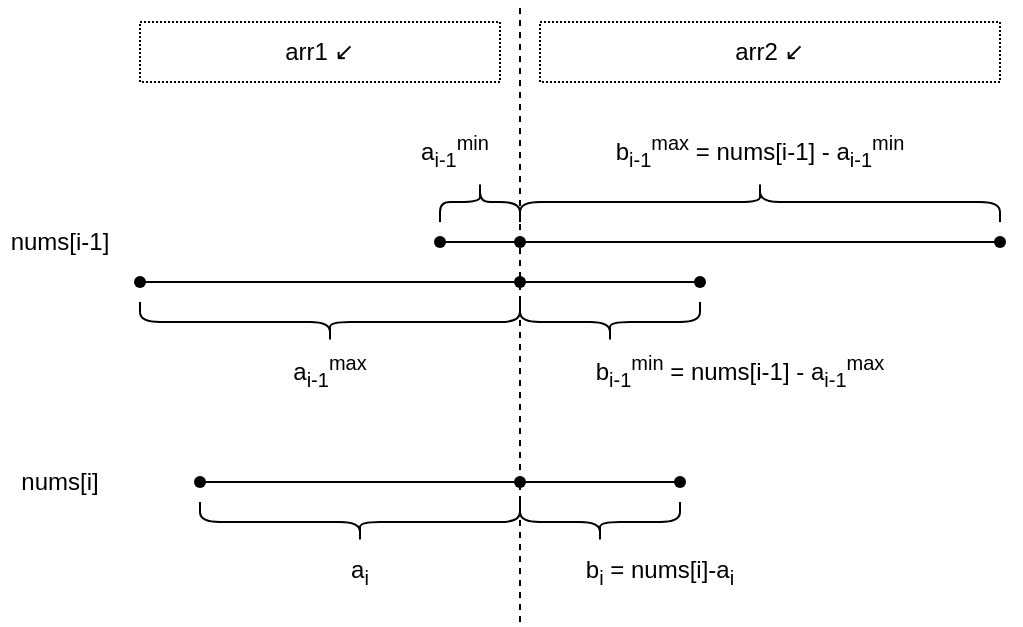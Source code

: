 <mxfile version="24.7.17">
  <diagram name="Page-1" id="ioFbad3xNoFa6jcvLcpb">
    <mxGraphModel dx="1008" dy="824" grid="1" gridSize="10" guides="1" tooltips="1" connect="1" arrows="1" fold="1" page="1" pageScale="1" pageWidth="850" pageHeight="1100" math="0" shadow="0">
      <root>
        <mxCell id="0" />
        <mxCell id="1" parent="0" />
        <mxCell id="hNl3Ag_F3orbNU8T1yxB-1" value="" style="endArrow=none;dashed=1;html=1;rounded=0;" parent="1" edge="1">
          <mxGeometry width="50" height="50" relative="1" as="geometry">
            <mxPoint x="280" y="280" as="sourcePoint" />
            <mxPoint x="280" y="40" as="targetPoint" />
          </mxGeometry>
        </mxCell>
        <mxCell id="hNl3Ag_F3orbNU8T1yxB-4" value="arr1 ↙" style="text;html=1;align=center;verticalAlign=middle;whiteSpace=wrap;rounded=0;strokeColor=default;dashed=1;dashPattern=1 1;" parent="1" vertex="1">
          <mxGeometry x="90" y="50" width="180" height="30" as="geometry" />
        </mxCell>
        <mxCell id="hNl3Ag_F3orbNU8T1yxB-5" value="arr2 ↙" style="text;html=1;align=center;verticalAlign=middle;whiteSpace=wrap;rounded=0;strokeColor=default;dashed=1;dashPattern=1 1;" parent="1" vertex="1">
          <mxGeometry x="290" y="50" width="230" height="30" as="geometry" />
        </mxCell>
        <mxCell id="hNl3Ag_F3orbNU8T1yxB-6" value="nums[i]" style="text;html=1;align=center;verticalAlign=middle;whiteSpace=wrap;rounded=0;" parent="1" vertex="1">
          <mxGeometry x="20" y="260" width="60" height="40" as="geometry" />
        </mxCell>
        <mxCell id="hNl3Ag_F3orbNU8T1yxB-7" value="nums[i-1]" style="text;html=1;align=center;verticalAlign=middle;whiteSpace=wrap;rounded=0;" parent="1" vertex="1">
          <mxGeometry x="20" y="140" width="60" height="40" as="geometry" />
        </mxCell>
        <mxCell id="hNl3Ag_F3orbNU8T1yxB-8" value="" style="shape=curlyBracket;whiteSpace=wrap;html=1;rounded=1;labelPosition=left;verticalLabelPosition=middle;align=right;verticalAlign=middle;rotation=-90;" parent="1" vertex="1">
          <mxGeometry x="190" y="220" width="20" height="160" as="geometry" />
        </mxCell>
        <mxCell id="hNl3Ag_F3orbNU8T1yxB-9" value="" style="shape=curlyBracket;whiteSpace=wrap;html=1;rounded=1;labelPosition=left;verticalLabelPosition=middle;align=right;verticalAlign=middle;rotation=-90;" parent="1" vertex="1">
          <mxGeometry x="310" y="260" width="20" height="80" as="geometry" />
        </mxCell>
        <mxCell id="hNl3Ag_F3orbNU8T1yxB-15" value="" style="endArrow=none;dashed=1;html=1;rounded=0;" parent="1" edge="1">
          <mxGeometry width="50" height="50" relative="1" as="geometry">
            <mxPoint x="280" y="350" as="sourcePoint" />
            <mxPoint x="280" y="280" as="targetPoint" />
          </mxGeometry>
        </mxCell>
        <mxCell id="hNl3Ag_F3orbNU8T1yxB-31" value="" style="endArrow=none;html=1;rounded=0;" parent="1" source="hNl3Ag_F3orbNU8T1yxB-43" edge="1">
          <mxGeometry width="50" height="50" relative="1" as="geometry">
            <mxPoint x="240" y="159.5" as="sourcePoint" />
            <mxPoint x="520" y="159.5" as="targetPoint" />
          </mxGeometry>
        </mxCell>
        <mxCell id="hNl3Ag_F3orbNU8T1yxB-32" value="" style="endArrow=none;html=1;rounded=0;" parent="1" source="hNl3Ag_F3orbNU8T1yxB-37" edge="1">
          <mxGeometry width="50" height="50" relative="1" as="geometry">
            <mxPoint x="90" y="180" as="sourcePoint" />
            <mxPoint x="370" y="180" as="targetPoint" />
          </mxGeometry>
        </mxCell>
        <mxCell id="hNl3Ag_F3orbNU8T1yxB-34" value="" style="endArrow=none;html=1;rounded=0;" parent="1" target="hNl3Ag_F3orbNU8T1yxB-33" edge="1">
          <mxGeometry width="50" height="50" relative="1" as="geometry">
            <mxPoint x="90" y="180" as="sourcePoint" />
            <mxPoint x="370" y="180" as="targetPoint" />
          </mxGeometry>
        </mxCell>
        <mxCell id="hNl3Ag_F3orbNU8T1yxB-33" value="" style="shape=waypoint;sketch=0;fillStyle=solid;size=6;pointerEvents=1;points=[];fillColor=none;resizable=0;rotatable=0;perimeter=centerPerimeter;snapToPoint=1;" parent="1" vertex="1">
          <mxGeometry x="80" y="170" width="20" height="20" as="geometry" />
        </mxCell>
        <mxCell id="hNl3Ag_F3orbNU8T1yxB-36" value="" style="endArrow=none;html=1;rounded=0;" parent="1" source="hNl3Ag_F3orbNU8T1yxB-33" target="hNl3Ag_F3orbNU8T1yxB-35" edge="1">
          <mxGeometry width="50" height="50" relative="1" as="geometry">
            <mxPoint x="90" y="180" as="sourcePoint" />
            <mxPoint x="370" y="180" as="targetPoint" />
          </mxGeometry>
        </mxCell>
        <mxCell id="hNl3Ag_F3orbNU8T1yxB-35" value="" style="shape=waypoint;sketch=0;fillStyle=solid;size=6;pointerEvents=1;points=[];fillColor=none;resizable=0;rotatable=0;perimeter=centerPerimeter;snapToPoint=1;" parent="1" vertex="1">
          <mxGeometry x="270" y="170" width="20" height="20" as="geometry" />
        </mxCell>
        <mxCell id="hNl3Ag_F3orbNU8T1yxB-38" value="" style="endArrow=none;html=1;rounded=0;" parent="1" source="hNl3Ag_F3orbNU8T1yxB-35" target="hNl3Ag_F3orbNU8T1yxB-37" edge="1">
          <mxGeometry width="50" height="50" relative="1" as="geometry">
            <mxPoint x="280" y="180" as="sourcePoint" />
            <mxPoint x="370" y="180" as="targetPoint" />
          </mxGeometry>
        </mxCell>
        <mxCell id="hNl3Ag_F3orbNU8T1yxB-37" value="" style="shape=waypoint;sketch=0;fillStyle=solid;size=6;pointerEvents=1;points=[];fillColor=none;resizable=0;rotatable=0;perimeter=centerPerimeter;snapToPoint=1;" parent="1" vertex="1">
          <mxGeometry x="360" y="170" width="20" height="20" as="geometry" />
        </mxCell>
        <mxCell id="hNl3Ag_F3orbNU8T1yxB-40" value="" style="endArrow=none;html=1;rounded=0;" parent="1" target="hNl3Ag_F3orbNU8T1yxB-39" edge="1">
          <mxGeometry width="50" height="50" relative="1" as="geometry">
            <mxPoint x="240" y="159.5" as="sourcePoint" />
            <mxPoint x="520" y="159.5" as="targetPoint" />
          </mxGeometry>
        </mxCell>
        <mxCell id="hNl3Ag_F3orbNU8T1yxB-39" value="" style="shape=waypoint;sketch=0;fillStyle=solid;size=6;pointerEvents=1;points=[];fillColor=none;resizable=0;rotatable=0;perimeter=centerPerimeter;snapToPoint=1;" parent="1" vertex="1">
          <mxGeometry x="230" y="150" width="20" height="20" as="geometry" />
        </mxCell>
        <mxCell id="hNl3Ag_F3orbNU8T1yxB-42" value="" style="endArrow=none;html=1;rounded=0;" parent="1" source="hNl3Ag_F3orbNU8T1yxB-39" target="hNl3Ag_F3orbNU8T1yxB-41" edge="1">
          <mxGeometry width="50" height="50" relative="1" as="geometry">
            <mxPoint x="240" y="160" as="sourcePoint" />
            <mxPoint x="520" y="159.5" as="targetPoint" />
          </mxGeometry>
        </mxCell>
        <mxCell id="hNl3Ag_F3orbNU8T1yxB-41" value="" style="shape=waypoint;sketch=0;fillStyle=solid;size=6;pointerEvents=1;points=[];fillColor=none;resizable=0;rotatable=0;perimeter=centerPerimeter;snapToPoint=1;" parent="1" vertex="1">
          <mxGeometry x="270" y="150" width="20" height="20" as="geometry" />
        </mxCell>
        <mxCell id="hNl3Ag_F3orbNU8T1yxB-44" value="" style="endArrow=none;html=1;rounded=0;" parent="1" source="hNl3Ag_F3orbNU8T1yxB-41" target="hNl3Ag_F3orbNU8T1yxB-43" edge="1">
          <mxGeometry width="50" height="50" relative="1" as="geometry">
            <mxPoint x="280" y="160" as="sourcePoint" />
            <mxPoint x="520" y="159.5" as="targetPoint" />
          </mxGeometry>
        </mxCell>
        <mxCell id="hNl3Ag_F3orbNU8T1yxB-43" value="" style="shape=waypoint;sketch=0;fillStyle=solid;size=6;pointerEvents=1;points=[];fillColor=none;resizable=0;rotatable=0;perimeter=centerPerimeter;snapToPoint=1;" parent="1" vertex="1">
          <mxGeometry x="510" y="150" width="20" height="20" as="geometry" />
        </mxCell>
        <mxCell id="hNl3Ag_F3orbNU8T1yxB-2" value="" style="endArrow=none;html=1;rounded=0;" parent="1" edge="1">
          <mxGeometry width="50" height="50" relative="1" as="geometry">
            <mxPoint x="360" y="280" as="sourcePoint" />
            <mxPoint x="360" y="280" as="targetPoint" />
          </mxGeometry>
        </mxCell>
        <mxCell id="hNl3Ag_F3orbNU8T1yxB-13" value="" style="endArrow=none;html=1;rounded=0;" parent="1" edge="1">
          <mxGeometry width="50" height="50" relative="1" as="geometry">
            <mxPoint x="120" y="280" as="sourcePoint" />
            <mxPoint x="120" y="280" as="targetPoint" />
          </mxGeometry>
        </mxCell>
        <mxCell id="hNl3Ag_F3orbNU8T1yxB-17" value="" style="endArrow=none;html=1;rounded=0;" parent="1" source="hNl3Ag_F3orbNU8T1yxB-52" edge="1">
          <mxGeometry width="50" height="50" relative="1" as="geometry">
            <mxPoint x="120" y="279.5" as="sourcePoint" />
            <mxPoint x="360" y="279.5" as="targetPoint" />
          </mxGeometry>
        </mxCell>
        <mxCell id="hNl3Ag_F3orbNU8T1yxB-49" value="" style="endArrow=none;html=1;rounded=0;" parent="1" target="hNl3Ag_F3orbNU8T1yxB-48" edge="1">
          <mxGeometry width="50" height="50" relative="1" as="geometry">
            <mxPoint x="120" y="279.5" as="sourcePoint" />
            <mxPoint x="360" y="279.5" as="targetPoint" />
          </mxGeometry>
        </mxCell>
        <mxCell id="hNl3Ag_F3orbNU8T1yxB-48" value="" style="shape=waypoint;sketch=0;fillStyle=solid;size=6;pointerEvents=1;points=[];fillColor=none;resizable=0;rotatable=0;perimeter=centerPerimeter;snapToPoint=1;" parent="1" vertex="1">
          <mxGeometry x="110" y="270" width="20" height="20" as="geometry" />
        </mxCell>
        <mxCell id="hNl3Ag_F3orbNU8T1yxB-51" value="" style="endArrow=none;html=1;rounded=0;" parent="1" source="hNl3Ag_F3orbNU8T1yxB-48" target="hNl3Ag_F3orbNU8T1yxB-50" edge="1">
          <mxGeometry width="50" height="50" relative="1" as="geometry">
            <mxPoint x="120" y="280" as="sourcePoint" />
            <mxPoint x="360" y="279.5" as="targetPoint" />
          </mxGeometry>
        </mxCell>
        <mxCell id="hNl3Ag_F3orbNU8T1yxB-50" value="" style="shape=waypoint;sketch=0;fillStyle=solid;size=6;pointerEvents=1;points=[];fillColor=none;resizable=0;rotatable=0;perimeter=centerPerimeter;snapToPoint=1;" parent="1" vertex="1">
          <mxGeometry x="270" y="270" width="20" height="20" as="geometry" />
        </mxCell>
        <mxCell id="hNl3Ag_F3orbNU8T1yxB-53" value="" style="endArrow=none;html=1;rounded=0;" parent="1" source="hNl3Ag_F3orbNU8T1yxB-50" target="hNl3Ag_F3orbNU8T1yxB-52" edge="1">
          <mxGeometry width="50" height="50" relative="1" as="geometry">
            <mxPoint x="280" y="280" as="sourcePoint" />
            <mxPoint x="360" y="279.5" as="targetPoint" />
          </mxGeometry>
        </mxCell>
        <mxCell id="hNl3Ag_F3orbNU8T1yxB-52" value="" style="shape=waypoint;sketch=0;fillStyle=solid;size=6;pointerEvents=1;points=[];fillColor=none;resizable=0;rotatable=0;perimeter=centerPerimeter;snapToPoint=1;" parent="1" vertex="1">
          <mxGeometry x="350" y="270" width="20" height="20" as="geometry" />
        </mxCell>
        <mxCell id="hNl3Ag_F3orbNU8T1yxB-54" value="" style="shape=curlyBracket;whiteSpace=wrap;html=1;rounded=1;labelPosition=left;verticalLabelPosition=middle;align=right;verticalAlign=middle;rotation=-90;" parent="1" vertex="1">
          <mxGeometry x="175" y="105" width="20" height="190" as="geometry" />
        </mxCell>
        <mxCell id="hNl3Ag_F3orbNU8T1yxB-56" value="" style="shape=curlyBracket;whiteSpace=wrap;html=1;rounded=1;labelPosition=left;verticalLabelPosition=middle;align=right;verticalAlign=middle;rotation=-90;" parent="1" vertex="1">
          <mxGeometry x="315" y="155" width="20" height="90" as="geometry" />
        </mxCell>
        <mxCell id="hNl3Ag_F3orbNU8T1yxB-58" value="" style="shape=curlyBracket;whiteSpace=wrap;html=1;rounded=1;labelPosition=left;verticalLabelPosition=middle;align=right;verticalAlign=middle;rotation=90;" parent="1" vertex="1">
          <mxGeometry x="250" y="120" width="20" height="40" as="geometry" />
        </mxCell>
        <mxCell id="hNl3Ag_F3orbNU8T1yxB-59" value="" style="shape=curlyBracket;whiteSpace=wrap;html=1;rounded=1;labelPosition=left;verticalLabelPosition=middle;align=right;verticalAlign=middle;rotation=90;" parent="1" vertex="1">
          <mxGeometry x="390" y="20" width="20" height="240" as="geometry" />
        </mxCell>
        <mxCell id="M5YELSvtCLxZQc6ImiVR-1" value="a&lt;sub&gt;i-1&lt;/sub&gt;&lt;sup&gt;min&lt;/sup&gt;" style="text;html=1;align=center;verticalAlign=middle;whiteSpace=wrap;rounded=0;" vertex="1" parent="1">
          <mxGeometry x="220" y="100" width="55" height="30" as="geometry" />
        </mxCell>
        <mxCell id="M5YELSvtCLxZQc6ImiVR-2" value="a&lt;sub&gt;i-1&lt;/sub&gt;&lt;sup&gt;max&lt;/sup&gt;" style="text;html=1;align=center;verticalAlign=middle;whiteSpace=wrap;rounded=0;" vertex="1" parent="1">
          <mxGeometry x="145" y="210" width="80" height="30" as="geometry" />
        </mxCell>
        <mxCell id="M5YELSvtCLxZQc6ImiVR-3" value="a&lt;sub&gt;i&lt;/sub&gt;" style="text;html=1;align=center;verticalAlign=middle;whiteSpace=wrap;rounded=0;" vertex="1" parent="1">
          <mxGeometry x="160" y="310" width="80" height="30" as="geometry" />
        </mxCell>
        <mxCell id="M5YELSvtCLxZQc6ImiVR-4" value="b&lt;sub&gt;i&lt;/sub&gt;&amp;nbsp;= nums[i]-a&lt;sub&gt;i&lt;/sub&gt;" style="text;html=1;align=center;verticalAlign=middle;whiteSpace=wrap;rounded=0;" vertex="1" parent="1">
          <mxGeometry x="290" y="310" width="120" height="30" as="geometry" />
        </mxCell>
        <mxCell id="M5YELSvtCLxZQc6ImiVR-5" value="b&lt;sub&gt;i-1&lt;/sub&gt;&lt;sup&gt;max&lt;/sup&gt;&amp;nbsp;= nums[i-1] - a&lt;sub&gt;i-1&lt;/sub&gt;&lt;sup&gt;min&lt;/sup&gt;" style="text;html=1;align=center;verticalAlign=middle;whiteSpace=wrap;rounded=0;" vertex="1" parent="1">
          <mxGeometry x="300" y="100" width="200" height="30" as="geometry" />
        </mxCell>
        <mxCell id="M5YELSvtCLxZQc6ImiVR-6" value="b&lt;sub&gt;i-1&lt;/sub&gt;&lt;sup&gt;min&lt;/sup&gt;&amp;nbsp;= nums[i-1] - a&lt;sub&gt;i-1&lt;/sub&gt;&lt;sup&gt;max&lt;/sup&gt;" style="text;html=1;align=center;verticalAlign=middle;whiteSpace=wrap;rounded=0;" vertex="1" parent="1">
          <mxGeometry x="290" y="210" width="200" height="30" as="geometry" />
        </mxCell>
      </root>
    </mxGraphModel>
  </diagram>
</mxfile>
